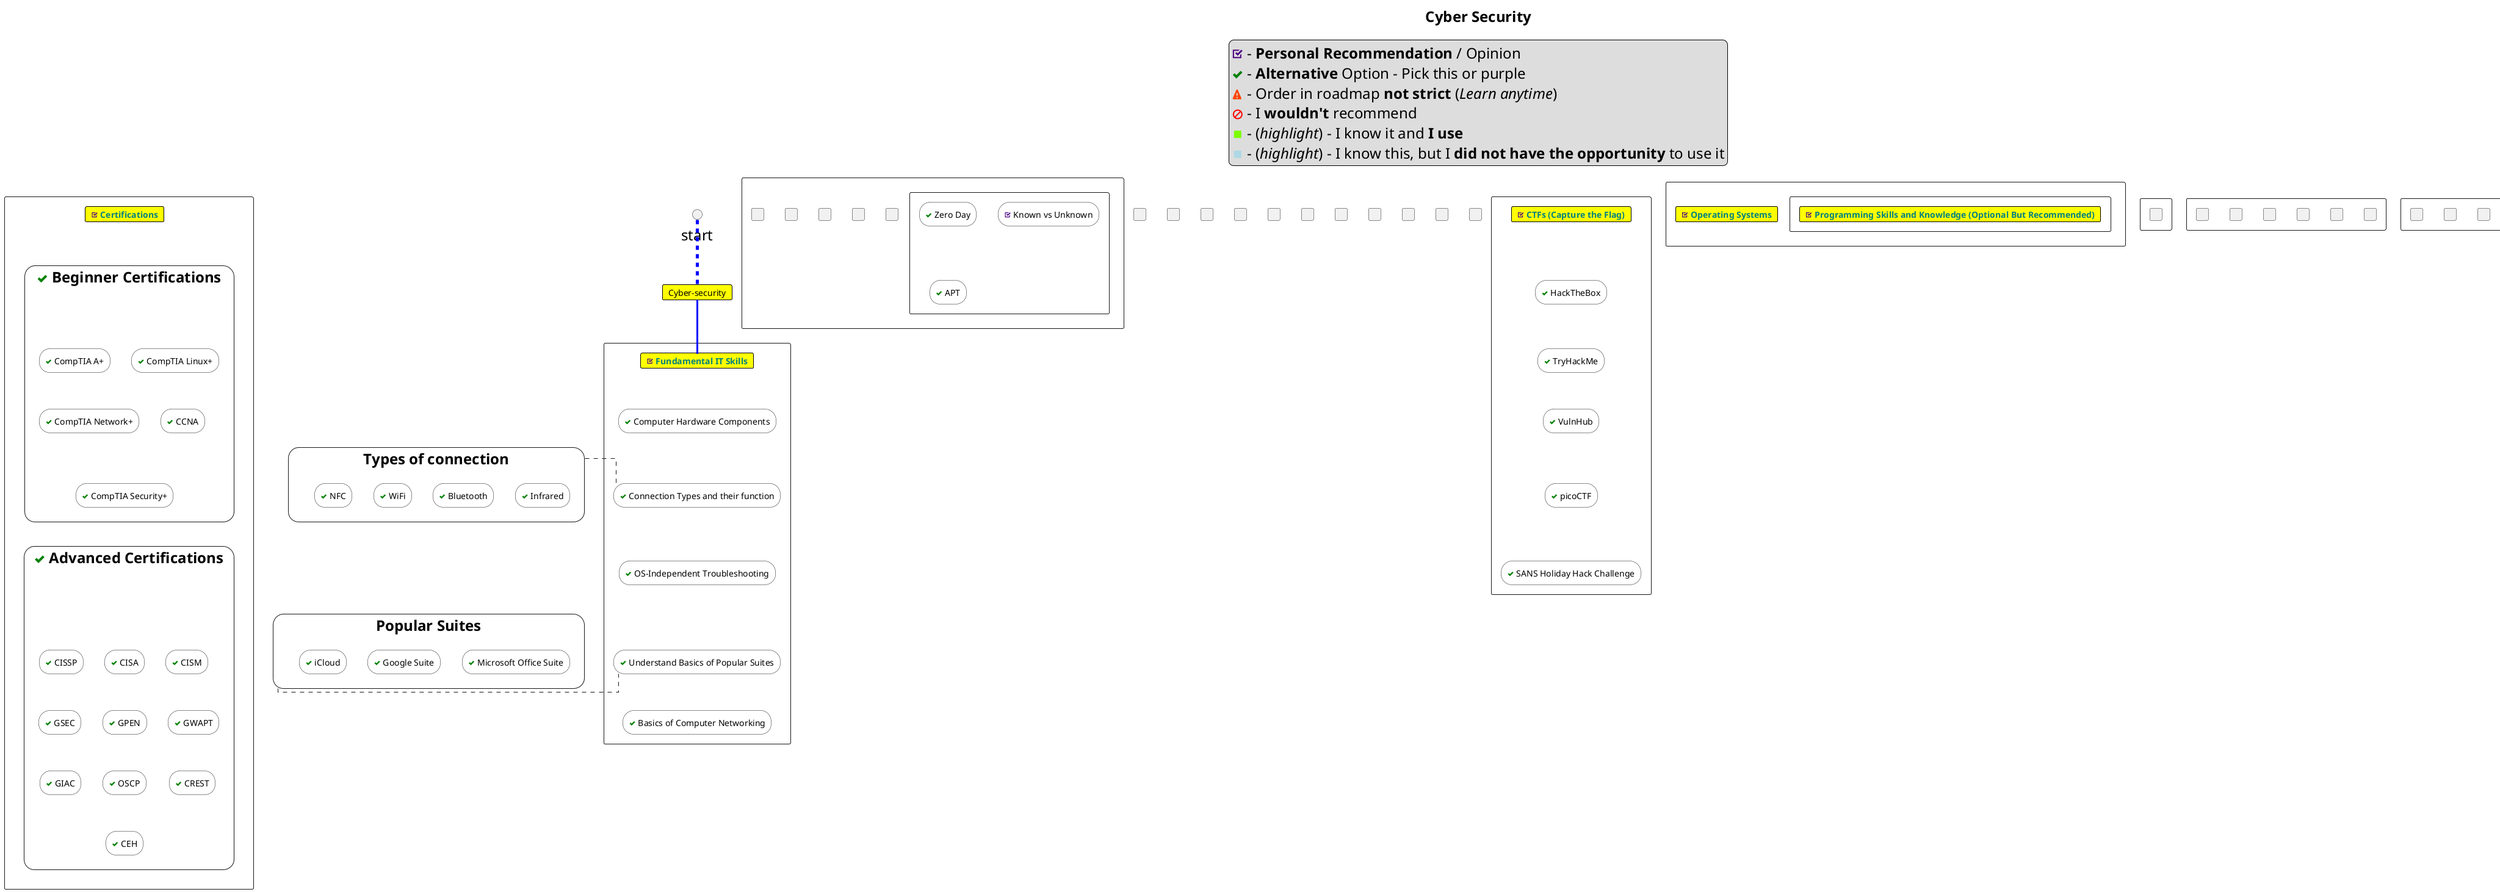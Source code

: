 @startuml hard_skills

title "Cyber Security"

'left to right direction
'scale 1600 width

<style>
     title {
         FontSize 24
         FontColor black
     }
     legend {
         FontSize 24
         FontColor black
     }
     card {
         BackGroundColor #Yellow
         LineThickness 1
         LineColor black
     }
     rectangle {
         BackgroundColor none
         Padding-left 10
     }
</style>

skinparam linetype polyline
skinparam linetype ortho
skinparam componentStyle rectangle
skinparam rectangle {
    roundCorner 35
}

legend top center
    <color:Indigo><&task></color> - <b>Personal Recommendation</b> / Opinion
    <color:Green><&check></color> - <b>Alternative</b> Option - Pick this or purple
    <color:OrangeRed><&warning></color> - Order in roadmap <b>not strict</b> (<i>Learn anytime</i>)
    <color:Red><&ban></color> - I <b>wouldn't</b> recommend
    <color:LawnGreen><&media-stop></color> - (<i>highlight</i>) - I know it and <b>I use</b>
    <color:LightBlue><&media-stop></color> - (<i>highlight</i>) - I know this, but I <b>did not have the opportunity</b> to use it
end legend

component {
    card "<color:Indigo><&task></color> \
<b>CTFs (Capture the Flag)"                                                 as ctf  #text:Teal
    rectangle "<color:Green><&check></color> HackTheBox"                    as ctfh
    rectangle "<color:Green><&check></color> TryHackMe"                     as ctft
    rectangle "<color:Green><&check></color> VulnHub"                       as ctfv
    rectangle "<color:Green><&check></color> picoCTF"                       as ctfp
    rectangle "<color:Green><&check></color> SANS Holiday Hack Challenge"   as ctfs
}
ctf  .[hidden]d. ctfh
ctfh .[hidden]d. ctft
ctft .[hidden]d. ctfv
ctfv .[hidden]d. ctfp
ctfp .[hidden]d. ctfs

component {
    card "<color:Indigo><&task></color> \
<b>Certifications"                                                      as cert     #text:Teal

    rectangle "<color:Green><&check></color> Beginner Certifications"   as certbc {
        rectangle "<color:Green><&check></color> CompTIA A+"            as certta
        rectangle "<color:Green><&check></color> CompTIA Linux+"        as certtl
        rectangle "<color:Green><&check></color> CompTIA Network+"      as certtn
        rectangle "<color:Green><&check></color> CCNA"                  as certna
        rectangle "<color:Green><&check></color> CompTIA Security+"     as certts
    }
    rectangle "<color:Green><&check></color> Advanced Certifications"   as certac {
        rectangle "<color:Green><&check></color> CISSP"                 as certcs
        rectangle "<color:Green><&check></color> CISA"                  as certca
        rectangle "<color:Green><&check></color> CISM"                  as certcm
        rectangle "<color:Green><&check></color> GSEC"                  as certgs
        rectangle "<color:Green><&check></color> GPEN"                  as certgn
        rectangle "<color:Green><&check></color> GWAPT"                 as certgw
        rectangle "<color:Green><&check></color> GIAC"                  as certgi
        rectangle "<color:Green><&check></color> OSCP"                  as certos
        rectangle "<color:Green><&check></color> CREST"                 as certcr
        rectangle "<color:Green><&check></color> CEH"                   as certch
    }
}
certta .[hidden]r. certtl
certtn .[hidden]r. certna

certcs .[hidden]r. certca
certca .[hidden]r. certcm
certgs .[hidden]r. certgn
certgn .[hidden]r. certgw
certgi .[hidden]r. certos
certos .[hidden]r. certch

cert   .[hidden]d. certbc
certbc .[hidden]d. certta
certbc .[hidden]d. certtl
certta .[hidden]d. certtn
certtl .[hidden]d. certna
certtn .[hidden]d. certts
certna .[hidden]d. certts
certts .[hidden]d. certac
certac .[hidden]d. certcs
certac .[hidden]d. certca
certac .[hidden]d. certcm
certcs .[hidden]d. certgs
certca .[hidden]d. certgn
certcm .[hidden]d. certgw
certgs .[hidden]d. certgi
certgn .[hidden]d. certos
certgw .[hidden]d. certcr
certgi .[hidden]d. certch
certos .[hidden]d. certch
certcr .[hidden]d. certch

card "Cyber-security" as CS

start -[#blue;dashed;thickness=5]- CS

component {
    card "<color:Indigo><&task></color> \
<b>Fundamental IT Skills"                                                           as f  #text:Teal
'    rectangle "<color:Indigo><&check></color> Fundamental IT Skills"                as fits
    rectangle "<color:Green><&check></color> Computer Hardware Components"          as fchc
    rectangle "<color:Green><&check></color> Connection Types and their function"   as fctf

    rectangle "<color:Green><&check></color> OS-Independent Troubleshooting"        as fost
    rectangle "<color:Green><&check></color> Understand Basics of Popular Suites"   as fbps

    rectangle "<color:Green><&check></color> Basics of Computer Networking"         as fbcn
}

'rectangle "<color:Indigo><&check></color> Fundamental IT Skills"                as fits
'rectangle "<color:Green><&check></color> Computer Hardware Components"          as fchc
'rectangle "<color:Green><&check></color> Connection Types and their function"   as fctf
'
'rectangle "<color:Green><&check></color> OS-Independent Troubleshooting"        as fost
'rectangle "<color:Green><&check></color> Understand Basics of Popular Suites"   as fbps
'
'rectangle "<color:Green><&check></color> Basics of Computer Networking"         as fbcn

f    .[hidden]d. fchc
'fits .[hidden]d. fchc
fchc .[hidden]d. fctf
fctf .[hidden]d. fost
fost .[hidden]d. fbps
fbps .[hidden]d. fbcn

'f    .d. fchc
''fits .d. fchc
'fchc .d. fctf
'fctf .d. fost
'fost .d. fbps
'fbps .d. fbcn

rectangle "Types of connection"                                         as tc {
    rectangle "<color:Green><&check></color> NFC"                       as tcn
    rectangle "<color:Green><&check></color> WiFi"                      as tcw
    rectangle "<color:Green><&check></color> Bluetooth"                 as tcb
    rectangle "<color:Green><&check></color> Infrared"                  as tci
}
tcn .[hidden]r. tcw
tcw .[hidden]r. tcb
tcb .[hidden]r. tci

rectangle "Popular Suites"                                              as ps {
    rectangle "<color:Green><&check></color> iCloud"                    as psi
    rectangle "<color:Green><&check></color> Google Suite"              as psg
    rectangle "<color:Green><&check></color> Microsoft Office Suite"    as psm
}
psi .[hidden]r. psg
psg .[hidden]r. psm

fctf .l. tc
fbps .l. ps

CS -[#blue;thickness=3]- f

component {
    card "<color:Indigo><&task></color> \
<b>Operating Systems"                                   as os  #text:Teal
    'Windows Linux MacOS

    component {
        card "<color:Indigo><&task></color> \
    <b>Learn following for Each"                            as lrn  #text:Teal
    'Installation and Configuration
    'Different Versions and Differences
    'Navigating using GUI and CLI
    'Understand Permissions
    'Installing Software and Applications
    'Performing CRUD on Files
    'Troubleshooting
    'Common Commands
    }
}

component {
    card "<color:Indigo><&task></color> \
<b>Networking Knowledge"                                 as lrn  #text:Teal
    'Understand the OSI model

    component {
        card "<color:Indigo><&task></color> \
    <b>"                                 as lrn  #text:Teal
    'Common Protocols and their Uses
    'Common Ports and their Uses
    'SSL and TLS Basics
    'Basics of NAS and SAN
    }
}

component {
    card "<color:Indigo><&task></color> \
<b>Basics of Subnetting"                                 as lrn  #text:Teal
    component {
        card "<color:Indigo><&task></color> \
    <b>IP Terminology"                                 as lrn  #text:Teal
        'Public vs Private IP Addresses

        'localhost loopback CIDR
        'subnet mask default gateway
    }

    component {
        card "<color:Indigo><&task></color> \
    <b>Understand the Terminology"                      as lrn  #text:Teal
    'VLAN DMZ ARP VM
    'NAT IP DNS DHCP
    'Router Switch VPN
    }

    component {
        card "<color:Indigo><&task></color> \
    <b>Understand these"                      as lrn  #text:Teal
    'MAN LAN WAN WLAN
    }

    component {
        card "<color:Indigo><&task></color> \
    <b>Function of Each"                      as lrn  #text:Teal
    'DHCP DNS NTP IPAM
    }

    component {
        card "<color:Indigo><&task></color> \
    <b>Network Topologies"                      as lrn  #text:Teal
    'Star Ring Mesh Bus
    }

    component {
        card "<color:Indigo><&task></color> \
    <b>Understand Common Protocols"                      as lrn  #text:Teal
    'SSH RDP FTP SFTP
    'HTTP / HTTPS SSL / TLS
    }
}

component {
    card "<color:Indigo><&task></color> \
<b>"                                                        as lrn  #text:Teal
    component {
        card "<color:Indigo><&task></color> \
    <b>Common Virtualization Technologies"                  as lrn  #text:Teal
    'VMWare VirtualBox esxi proxmox
    }

    component {
        card "<color:Indigo><&task></color> \
    <b>Understand basics of Virtualization"                 as lrn  #text:Teal
    'Hypervisor VM GuestOS HostOS
    }

    component {
        card "<color:Indigo><&task></color> \
    <b>Troubleshooting Tools"                               as lrn  #text:Teal
    'nslookup iptables Packet Sniffers
    'ipconfig netstat Port Scanners
    'ping dig arp Protocol Analyzers
    'nmap route tcpdump tracert
    }

    component {
        card "<color:Indigo><&task></color> \
    <b>Authentication Methodologies"                        as lrn  #text:Teal
    'Kerberos LDAP SSO
    'Certificates Local Auth RADIUS
    }
}

component {
    card "<color:Indigo><&task></color> \
<b>Security Skills and Knowledge"                           as lrn  #text:Teal
}

component {
    card "<color:Indigo><&task></color> \
<b>"                                            as lrn  #text:Teal
'Understand Common Hacking Tools
'Understand Common Exploit Frameworks
'Understand Concept of Defense in Depth
'Understand Concept of Runbooks
'Understand Basics of Forensics
'Basics and Concepts of Threat Hunting
'Basics of Vulnerability Management
'Basics of Reverse Engineering
'Penetration Testing Rules of Engagement
'Perimiter vs DMZ vs Segmentation
}

component {
    card "<color:Indigo><&task></color> \
<b>"                           as lrn  #text:Teal
'Core Concepts of Zero Trust
'Roles of Compliance and Auditors
'Understand the Definition of Risk
'Understand Backups and Resiliency
'Cyber Kill Chain MFA and 2FA
'Operating System Hardening
'Understand the Concept of Isolation
'Basics of IDS and IPS Honeypots
'Authentication vs Authorization
}

component {
    card "<color:Indigo><&task></color> \
<b>"                           as lrn  #text:Teal
'Blue Team vs Red Team vs Purple Team
'False Negative / False Positive True Negative / True Positive
'Basics of Threat Intel, OSINT
'Understand Handshakes
'Understand CIA Triad
'Privilege escalation / User based Attacks
'Web Based Attacks and OWASP 10
'Learn how Malware Operates and Types
}

component {
    component {
        card "<color:Indigo><&task></color> \
    <b>Tools for Incident Response and Discovery"   as lrn  #text:Teal
    'nmap tracert nslookup dig curl
    'ipconfig hping ping arp cat dd
    'head tail grep wireshark winhex
    'memdump FTK Imager autopsy
    }
    component {
        card "<color:Indigo><&task></color> \
    <b>Understand Frameworks"                       as lrn  #text:Teal
    'ATT&CK Kill chain Diamond Model
    }
    component {
        card "<color:Indigo><&task></color> \
    <b>Understand Common Standards"                 as lrn  #text:Teal
    'ISO NIST RMF CIS CSF
    }
    component {
        card "<color:Indigo><&task></color> \
    <b>Understand"                                  as lrn  #text:Teal
    'SIEM SOAR
    }
    component {
        card "<color:Indigo><&task></color> \
    <b>Common Distros for Hacking"                  as lrn  #text:Teal
    'ParrotOS Kali Linux
    }
    component {
        card "<color:Indigo><&task></color> \
    <b>Using tools for unintended purposes"         as lrn  #text:Teal
    'LOLBAS
    }
    component {
        card "<color:Indigo><&task></color> \
    <b>Learn how to find and use these logs"        as lrn  #text:Teal
    'Event Logs syslogs netflow
    'Packet Captures Firewall Logs
    }
    component {
        card "<color:Indigo><&task></color> \
    <b>Understand Hardening Concepts"               as lrn  #text:Teal
    'MAC-based NAC-based Port Blocking
    'Group Policy ACLs Sinkholes Patching
    'Jump Server Endpoint Security
    }
}

component {
    component {
        card "<color:Indigo><&task></color> \
    <b>Basics of Cryptography"                                      as lrn  #text:Teal
    'Salting Hashing Key Exchange
    'PKI Pvt Key vs Pub Key Obfuscation
    }
    component {
        card "<color:Indigo><&task></color> \
    <b>Understand Secure vs Unsecure Protocols"                     as lrn  #text:Teal
    'FTP vs SFTP SSL vs TLS IPSEC
    'DNSSEC LDAPS SRTP S/MIME
    }
    component {
        card "<color:Indigo><&task></color> \
    <b>Understand the following Terms"                              as lrn  #text:Teal
    'Antivirus Antimalware EDR DLP
    'Firewall and Nextgen Firewall HIPS
    'NIDS NIPS Host Based Firewall
    'Sandboxing ACL EAP vs PEAP
    'WPA vs WPA2 vs WPA3 vs WEP WPS
    }
    component {
        card "<color:Indigo><&task></color> \
    <b>Understand the Incident Response Process"                    as lrn  #text:Teal
    'Preparation Identification
    'Containment Eradication
    'Recovery Lessons Learned
    }
    component {
        card "<color:Indigo><&task></color> \
    <b>Understand Threat Classification"                            as lrn  #text:Teal
    'Zero Day Known vs Unknown APT
        rectangle "<color:Green><&check></color> Zero Day"          as lrnp
        rectangle "<color:Indigo><&task></color> Known vs Unknown"  as lrng
        rectangle "<color:Green><&check></color> APT"               as lrnt
    }
    component {
        card "<color:Indigo><&task></color> \
    <b>Understand Common Tools"                     as lrn  #text:Teal
    'VirusTotal Joe Sandbox any.run urlvoid urlscan WHOIS
    }
}

component {
    component {
        card "<color:Indigo><&task></color> \
    <b>Attack Types and Differences"                     as lrn  #text:Teal
    'Phishing vs Vishing vs Whaling vs Smishing
    'Spam vs Spim Shoulder Surfing
    'Dumpster Diving Tailgating Zero Day
    'Social Engineering Reconnaissance
    'Impersonation Watering Hole Attack
    'Drive by Attack Typo Squatting
    'Brute Force vs Password Spray
    }
    component {
        card "<color:Indigo><&task></color> \
    <b>Common Network Based Attacks"                        as lrn  #text:Teal
    'DoS vs DDoS MITM ARP Poisoning
    'Evil Twin DNS Poisoning Spoofing
    'Deauth Attack VLAN Hopping
    'Rogue Access Point War-driving/dialing
    }
    component {
        card "<color:Indigo><&task></color> \
    <b>"                                                    as lrn  #text:Teal
    'Buffer Overflow Memory Leak XSS
    'SQL Injection CSRF Replay Attack
    'Pass the Hash Directory Traversal
    }
    component {
        card "<color:Indigo><&task></color> \
    <b>Understand Audience"                                 as lrn  #text:Teal
    'Stakeholders HR Legal Compliance
    'Management
    }
}

component {
    card "<color:Indigo><&task></color> \
<b>Cloud skills and Knowledge"                           as lrn  #text:Teal
}

component {
    card "<color:Indigo><&task></color> \
<b>"                           as lrn  #text:Teal
'Understand concepts of security in the cloud
'Understand the basics and general flow of deploying in the cloud
'Understand the di"erences between cloud and on-premises
'Understand the concept of infrastructure as code
'Understand the concept of Serverless
'Understand the concept of CDN
}

component {
    card "<color:Indigo><&task></color> \
<b>Understand Cloud Services"                           as lrn  #text:Teal
'SaaS PaaS IaaS
}
component {
    card "<color:Indigo><&task></color> \
<b>Common Cloud Environments"                           as lrn  #text:Teal
'AWS GCP Azure
}

component {
    card "<color:Indigo><&task></color> \
<b>Cloud Models"                           as lrn  #text:Teal
'Private Public Hybrid
}
component {
    card "<color:Indigo><&task></color> \
<b>Common Cloud Storage"                           as lrn  #text:Teal
'S3 Dropbox Box
'OneDrive Google Drive
'iCloud
}

component {
    card "<color:Indigo><&task></color> \
<b>Programming Skills and Knowledge (Optional But Recommended)"       as lrn  #text:Teal
}

'Python
'Go
'JavaScript
'C++
'Bash
'PowerShell

'Keep Learning

@enduml